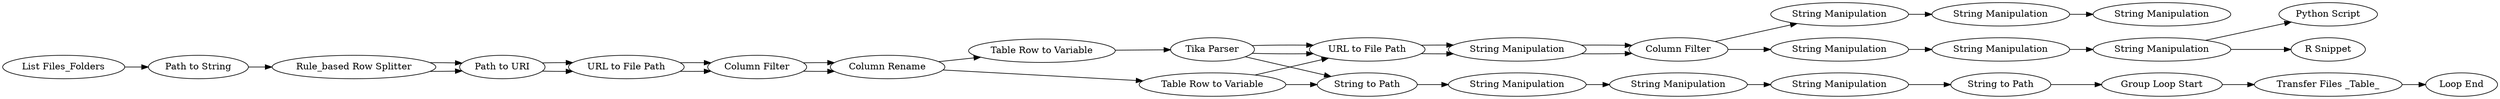 digraph {
	1 [label="Tika Parser"]
	286 [label="String Manipulation"]
	1317 [label="List Files_Folders"]
	1318 [label="Table Row to Variable"]
	1319 [label="Path to String"]
	1321 [label="String Manipulation"]
	1322 [label="String Manipulation"]
	1331 [label="R Snippet"]
	1339 [label="String Manipulation"]
	1340 [label="String Manipulation"]
	1341 [label="String Manipulation"]
	1345 [label="Loop End"]
	1346 [label="Rule_based Row Splitter"]
	1347 [label="Table Row to Variable"]
	1332 [label="URL to File Path"]
	1333 [label="String Manipulation"]
	1336 [label="Column Filter"]
	1349 [label="Path to URI"]
	1350 [label="URL to File Path"]
	1351 [label="Column Filter"]
	1352 [label="Column Rename"]
	1349 [label="Path to URI"]
	1350 [label="URL to File Path"]
	1351 [label="Column Filter"]
	1352 [label="Column Rename"]
	1356 [label="String Manipulation"]
	1357 [label="String Manipulation"]
	1358 [label="String Manipulation"]
	1359 [label="Transfer Files _Table_"]
	1360 [label="String to Path"]
	1361 [label="Group Loop Start"]
	1362 [label="String to Path"]
	1363 [label="Python Script"]
	1332 [label="URL to File Path"]
	1333 [label="String Manipulation"]
	1336 [label="Column Filter"]
	1332 -> 1333
	1333 -> 1336
	1349 -> 1350
	1350 -> 1351
	1351 -> 1352
	1349 -> 1350
	1350 -> 1351
	1351 -> 1352
	1332 -> 1333
	1333 -> 1336
	1 -> 1332
	1 -> 1360
	1 -> 1332
	286 -> 1321
	1317 -> 1319
	1318 -> 1
	1319 -> 1346
	1321 -> 1322
	1322 -> 1331
	1322 -> 1363
	1339 -> 1340
	1340 -> 1341
	1346 -> 1349
	1346 -> 1349
	1347 -> 1332
	1347 -> 1360
	1336 -> 286
	1352 -> 1347
	1352 -> 1318
	1356 -> 1358
	1357 -> 1356
	1358 -> 1362
	1359 -> 1345
	1360 -> 1357
	1361 -> 1359
	1362 -> 1361
	1336 -> 1339
	rankdir=LR
}
